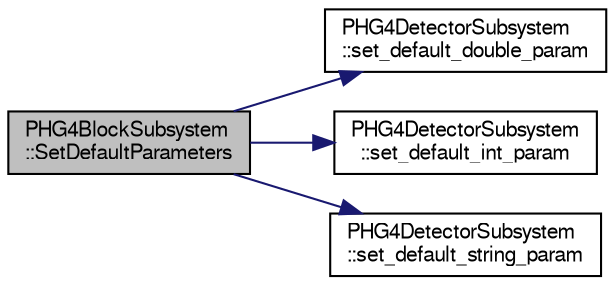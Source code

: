 digraph "PHG4BlockSubsystem::SetDefaultParameters"
{
  bgcolor="transparent";
  edge [fontname="FreeSans",fontsize="10",labelfontname="FreeSans",labelfontsize="10"];
  node [fontname="FreeSans",fontsize="10",shape=record];
  rankdir="LR";
  Node1 [label="PHG4BlockSubsystem\l::SetDefaultParameters",height=0.2,width=0.4,color="black", fillcolor="grey75", style="filled" fontcolor="black"];
  Node1 -> Node2 [color="midnightblue",fontsize="10",style="solid",fontname="FreeSans"];
  Node2 [label="PHG4DetectorSubsystem\l::set_default_double_param",height=0.2,width=0.4,color="black",URL="$d5/d29/classPHG4DetectorSubsystem.html#a4b15c4efd6415380306bd39144c4c8a4"];
  Node1 -> Node3 [color="midnightblue",fontsize="10",style="solid",fontname="FreeSans"];
  Node3 [label="PHG4DetectorSubsystem\l::set_default_int_param",height=0.2,width=0.4,color="black",URL="$d5/d29/classPHG4DetectorSubsystem.html#aff8499a0c11c3fa5be809484bbd51693"];
  Node1 -> Node4 [color="midnightblue",fontsize="10",style="solid",fontname="FreeSans"];
  Node4 [label="PHG4DetectorSubsystem\l::set_default_string_param",height=0.2,width=0.4,color="black",URL="$d5/d29/classPHG4DetectorSubsystem.html#a8643b3dcbba55cda5f11cb15d4e7857b"];
}
